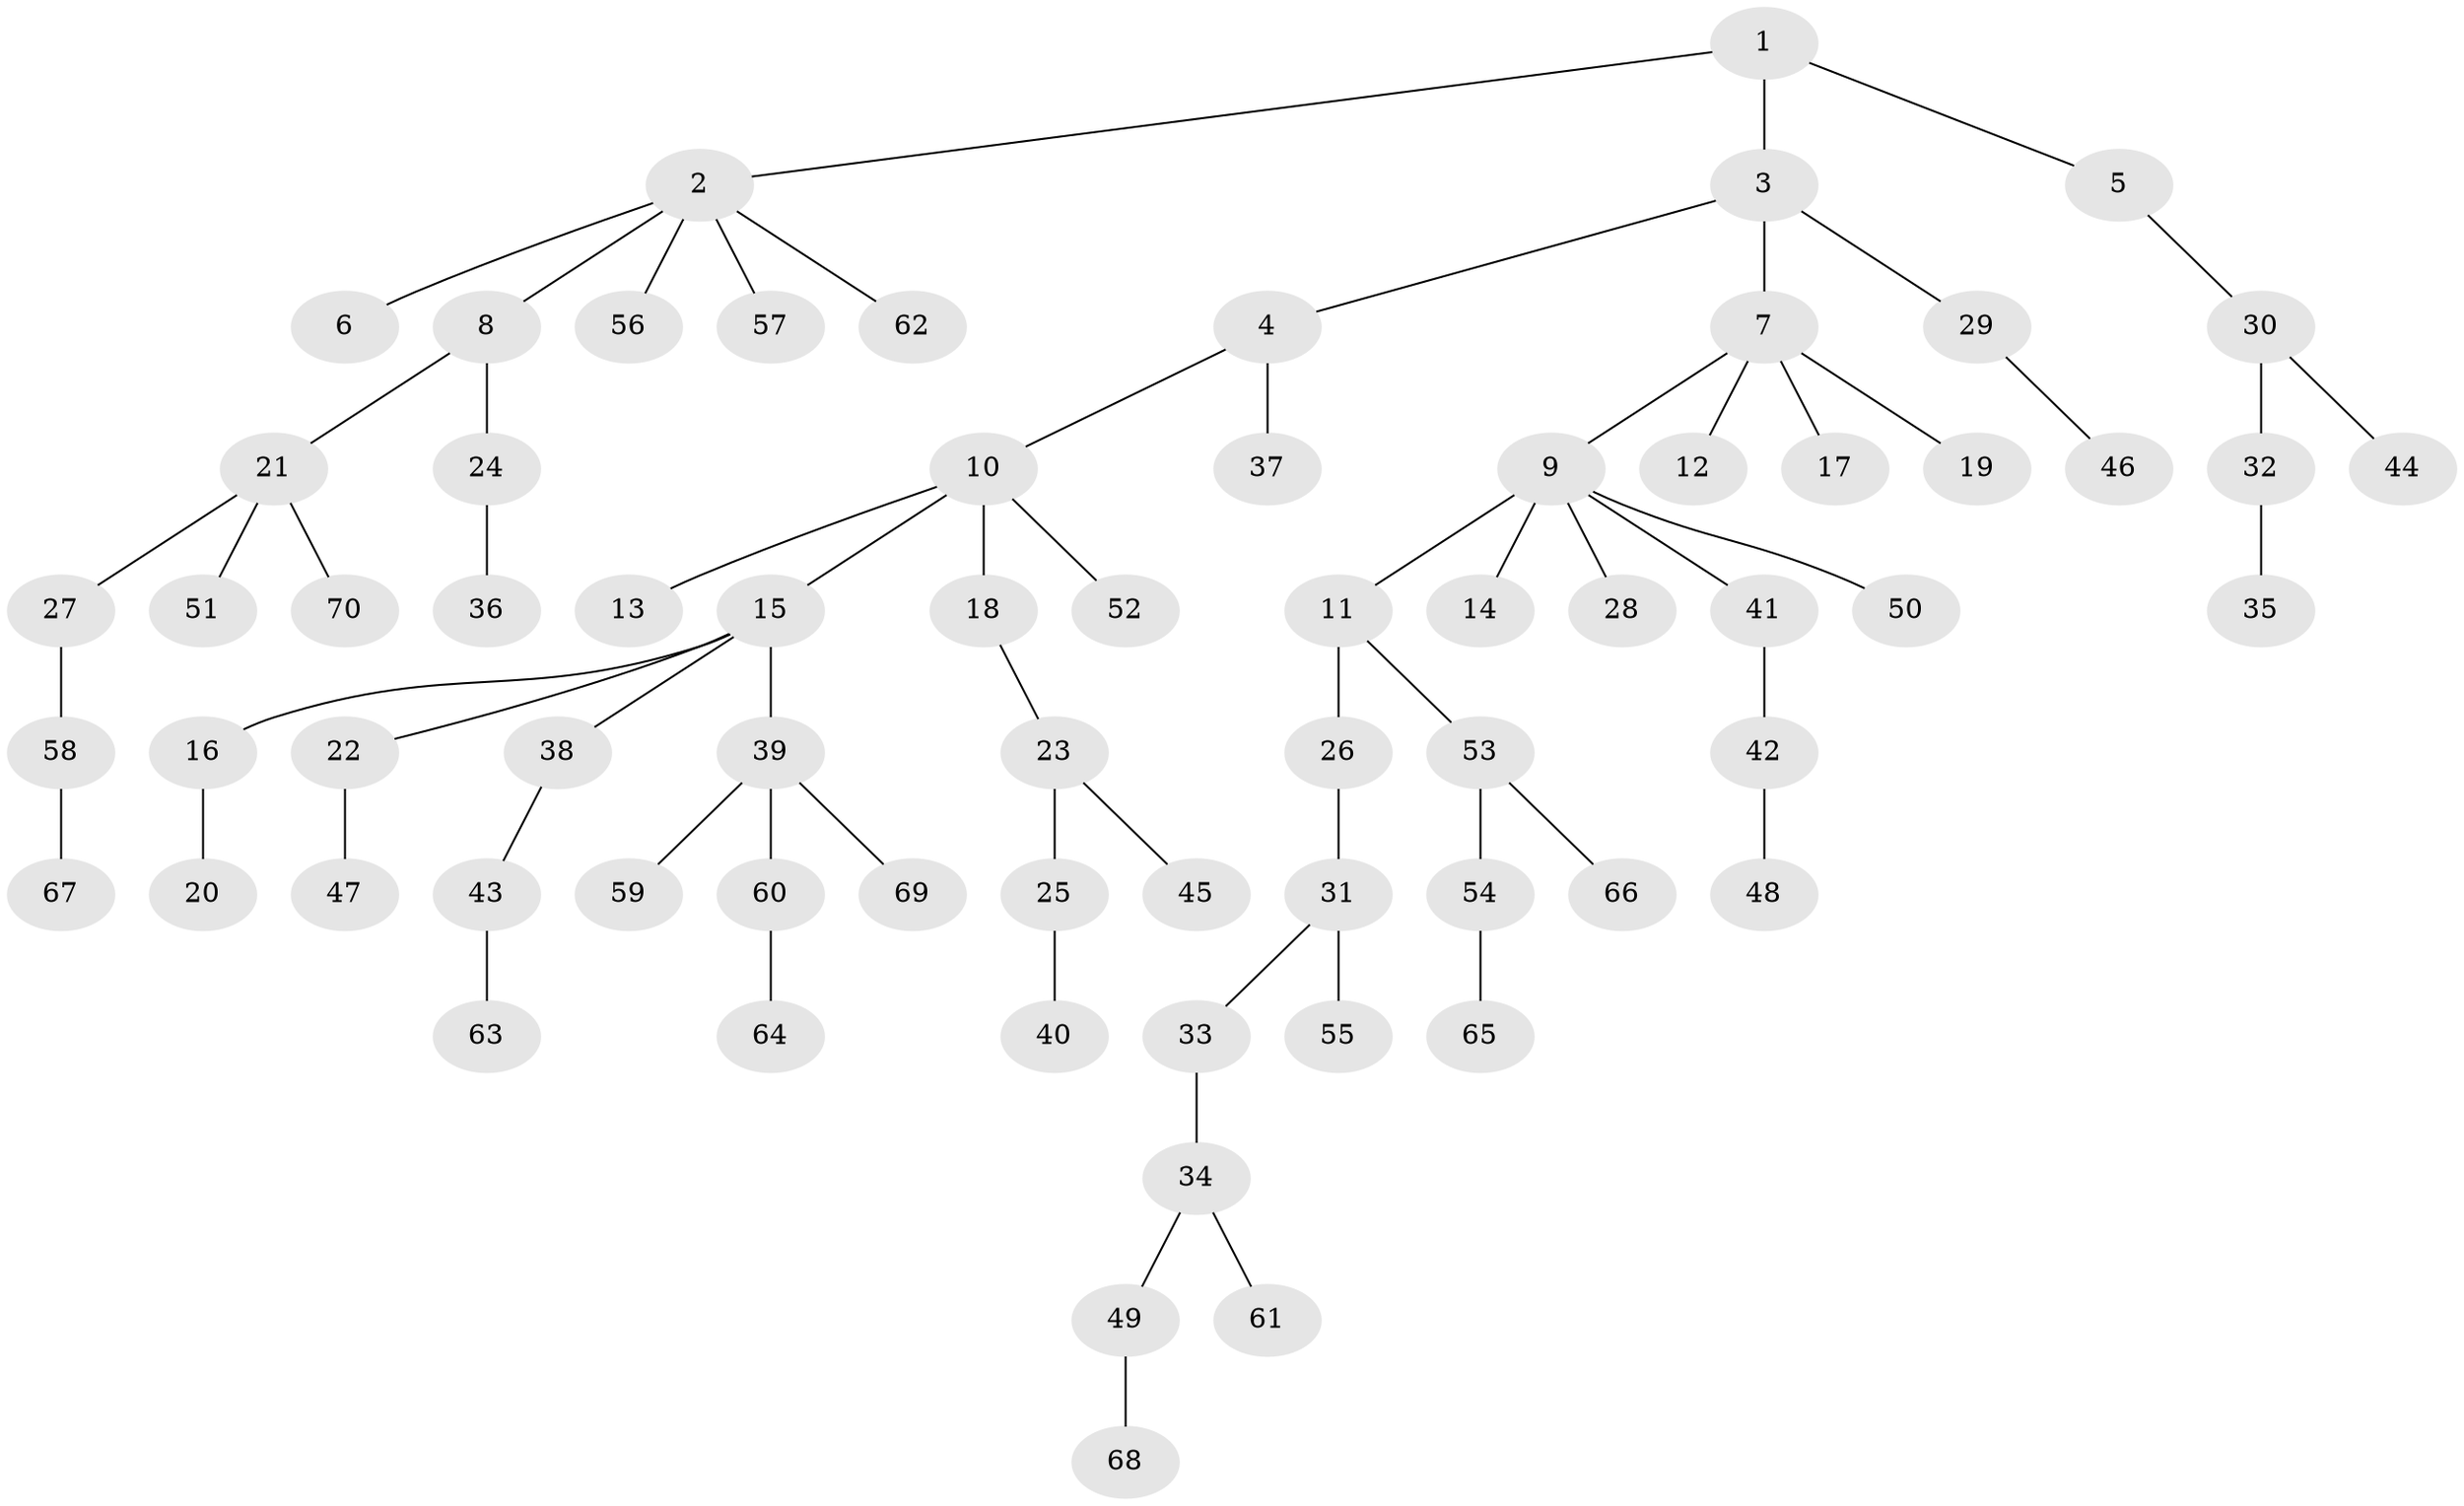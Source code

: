 // original degree distribution, {3: 0.1206896551724138, 6: 0.04310344827586207, 4: 0.08620689655172414, 2: 0.23275862068965517, 1: 0.5086206896551724, 5: 0.008620689655172414}
// Generated by graph-tools (version 1.1) at 2025/51/03/04/25 22:51:55]
// undirected, 70 vertices, 69 edges
graph export_dot {
  node [color=gray90,style=filled];
  1;
  2;
  3;
  4;
  5;
  6;
  7;
  8;
  9;
  10;
  11;
  12;
  13;
  14;
  15;
  16;
  17;
  18;
  19;
  20;
  21;
  22;
  23;
  24;
  25;
  26;
  27;
  28;
  29;
  30;
  31;
  32;
  33;
  34;
  35;
  36;
  37;
  38;
  39;
  40;
  41;
  42;
  43;
  44;
  45;
  46;
  47;
  48;
  49;
  50;
  51;
  52;
  53;
  54;
  55;
  56;
  57;
  58;
  59;
  60;
  61;
  62;
  63;
  64;
  65;
  66;
  67;
  68;
  69;
  70;
  1 -- 2 [weight=1.0];
  1 -- 3 [weight=1.0];
  1 -- 5 [weight=1.0];
  2 -- 6 [weight=1.0];
  2 -- 8 [weight=1.0];
  2 -- 56 [weight=1.0];
  2 -- 57 [weight=1.0];
  2 -- 62 [weight=1.0];
  3 -- 4 [weight=1.0];
  3 -- 7 [weight=1.0];
  3 -- 29 [weight=1.0];
  4 -- 10 [weight=1.0];
  4 -- 37 [weight=1.0];
  5 -- 30 [weight=1.0];
  7 -- 9 [weight=1.0];
  7 -- 12 [weight=1.0];
  7 -- 17 [weight=1.0];
  7 -- 19 [weight=1.0];
  8 -- 21 [weight=1.0];
  8 -- 24 [weight=1.0];
  9 -- 11 [weight=1.0];
  9 -- 14 [weight=1.0];
  9 -- 28 [weight=2.0];
  9 -- 41 [weight=1.0];
  9 -- 50 [weight=1.0];
  10 -- 13 [weight=1.0];
  10 -- 15 [weight=1.0];
  10 -- 18 [weight=1.0];
  10 -- 52 [weight=1.0];
  11 -- 26 [weight=1.0];
  11 -- 53 [weight=1.0];
  15 -- 16 [weight=1.0];
  15 -- 22 [weight=1.0];
  15 -- 38 [weight=1.0];
  15 -- 39 [weight=1.0];
  16 -- 20 [weight=2.0];
  18 -- 23 [weight=1.0];
  21 -- 27 [weight=1.0];
  21 -- 51 [weight=1.0];
  21 -- 70 [weight=1.0];
  22 -- 47 [weight=2.0];
  23 -- 25 [weight=1.0];
  23 -- 45 [weight=1.0];
  24 -- 36 [weight=1.0];
  25 -- 40 [weight=1.0];
  26 -- 31 [weight=1.0];
  27 -- 58 [weight=1.0];
  29 -- 46 [weight=1.0];
  30 -- 32 [weight=1.0];
  30 -- 44 [weight=1.0];
  31 -- 33 [weight=1.0];
  31 -- 55 [weight=1.0];
  32 -- 35 [weight=1.0];
  33 -- 34 [weight=1.0];
  34 -- 49 [weight=1.0];
  34 -- 61 [weight=1.0];
  38 -- 43 [weight=1.0];
  39 -- 59 [weight=1.0];
  39 -- 60 [weight=1.0];
  39 -- 69 [weight=1.0];
  41 -- 42 [weight=1.0];
  42 -- 48 [weight=1.0];
  43 -- 63 [weight=1.0];
  49 -- 68 [weight=1.0];
  53 -- 54 [weight=1.0];
  53 -- 66 [weight=1.0];
  54 -- 65 [weight=1.0];
  58 -- 67 [weight=1.0];
  60 -- 64 [weight=1.0];
}
